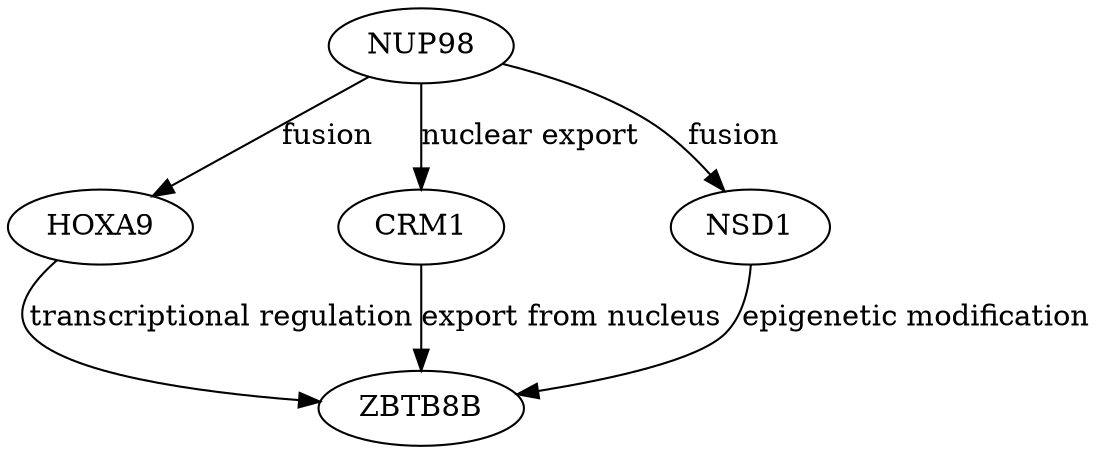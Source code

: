 digraph {
NUP98;
HOXA9;
ZBTB8B;
CRM1;
NSD1;
NUP98 -> HOXA9 [key=0, label=fusion, probability=0.8, evidence="PMID:11719186"];
NUP98 -> CRM1 [key=0, label="nuclear export", probability=0.7, evidence="PMID:15084261"];
NUP98 -> NSD1 [key=0, label=fusion, probability=0.75, evidence="PMID:14661060"];
HOXA9 -> ZBTB8B [key=0, label="transcriptional regulation", probability=0.6, evidence="PMID:25681499"];
CRM1 -> ZBTB8B [key=0, label="export from nucleus", probability=0.5, evidence="PMID:20010870"];
NSD1 -> ZBTB8B [key=0, label="epigenetic modification", probability=0.55, evidence="PMID:25681499"];
}
